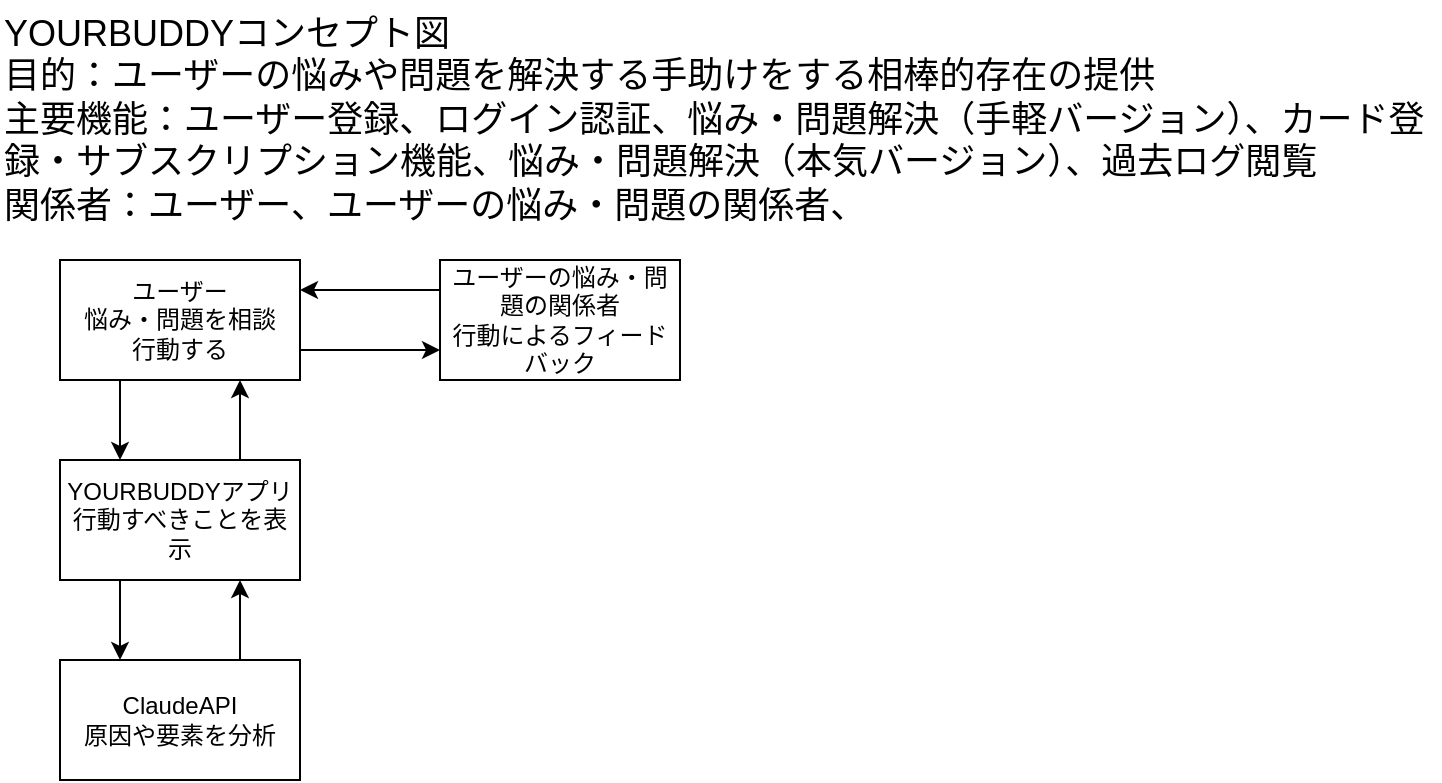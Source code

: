 <mxfile>
    <diagram id="99uDuunbcoaFPtsXTFgR" name="コンセプト図">
        <mxGraphModel dx="387" dy="427" grid="1" gridSize="10" guides="1" tooltips="1" connect="1" arrows="1" fold="1" page="1" pageScale="1" pageWidth="827" pageHeight="1169" math="0" shadow="0">
            <root>
                <mxCell id="0"/>
                <mxCell id="1" parent="0"/>
                <mxCell id="3" value="&lt;font style=&quot;font-size: 18px;&quot;&gt;YOURBUDDYコンセプト図&lt;br&gt;目的：ユーザーの悩みや問題を解決する手助けをする相棒的存在の提供&lt;br&gt;主要機能：ユーザー登録、ログイン認証、悩み・問題解決（手軽バージョン）、カード登録・サブスクリプション機能、悩み・問題解決（本気バージョン）、過去ログ閲覧&lt;br&gt;関係者：ユーザー、ユーザーの悩み・問題の関係者、&lt;/font&gt;" style="text;html=1;strokeColor=none;fillColor=none;align=left;verticalAlign=middle;whiteSpace=wrap;rounded=0;" parent="1" vertex="1">
                    <mxGeometry x="10" y="60" width="720" height="120" as="geometry"/>
                </mxCell>
                <mxCell id="13" style="edgeStyle=none;html=1;exitX=0.25;exitY=1;exitDx=0;exitDy=0;entryX=0.25;entryY=0;entryDx=0;entryDy=0;" parent="1" source="4" target="11" edge="1">
                    <mxGeometry relative="1" as="geometry"/>
                </mxCell>
                <mxCell id="19" style="edgeStyle=none;html=1;exitX=1;exitY=0.75;exitDx=0;exitDy=0;entryX=0;entryY=0.75;entryDx=0;entryDy=0;" parent="1" source="4" target="6" edge="1">
                    <mxGeometry relative="1" as="geometry"/>
                </mxCell>
                <mxCell id="4" value="ユーザー&lt;br&gt;悩み・問題を相談&lt;br&gt;行動する" style="rounded=0;whiteSpace=wrap;html=1;" parent="1" vertex="1">
                    <mxGeometry x="40" y="190" width="120" height="60" as="geometry"/>
                </mxCell>
                <mxCell id="22" style="edgeStyle=none;html=1;exitX=0.75;exitY=0;exitDx=0;exitDy=0;entryX=0.75;entryY=1;entryDx=0;entryDy=0;" parent="1" source="5" target="11" edge="1">
                    <mxGeometry relative="1" as="geometry"/>
                </mxCell>
                <mxCell id="5" value="ClaudeAPI&lt;br&gt;原因や要素を分析" style="rounded=0;whiteSpace=wrap;html=1;" parent="1" vertex="1">
                    <mxGeometry x="40" y="390" width="120" height="60" as="geometry"/>
                </mxCell>
                <mxCell id="20" style="edgeStyle=none;html=1;exitX=0;exitY=0.25;exitDx=0;exitDy=0;entryX=1;entryY=0.25;entryDx=0;entryDy=0;" parent="1" source="6" target="4" edge="1">
                    <mxGeometry relative="1" as="geometry"/>
                </mxCell>
                <mxCell id="6" value="ユーザーの悩み・問題の関係者&lt;br&gt;行動によるフィードバック" style="rounded=0;whiteSpace=wrap;html=1;" parent="1" vertex="1">
                    <mxGeometry x="230" y="190" width="120" height="60" as="geometry"/>
                </mxCell>
                <mxCell id="14" style="edgeStyle=none;html=1;exitX=0.75;exitY=0;exitDx=0;exitDy=0;entryX=0.75;entryY=1;entryDx=0;entryDy=0;" parent="1" source="11" target="4" edge="1">
                    <mxGeometry relative="1" as="geometry"/>
                </mxCell>
                <mxCell id="21" style="edgeStyle=none;html=1;exitX=0.25;exitY=1;exitDx=0;exitDy=0;entryX=0.25;entryY=0;entryDx=0;entryDy=0;" parent="1" source="11" target="5" edge="1">
                    <mxGeometry relative="1" as="geometry"/>
                </mxCell>
                <mxCell id="11" value="YOURBUDDYアプリ&lt;br&gt;行動すべきことを表示" style="rounded=0;whiteSpace=wrap;html=1;" parent="1" vertex="1">
                    <mxGeometry x="40" y="290" width="120" height="60" as="geometry"/>
                </mxCell>
            </root>
        </mxGraphModel>
    </diagram>
    <diagram id="IsaR9FVwqbaSejbNzzjN" name="ユーザーシナリオ図">
        <mxGraphModel dx="787" dy="427" grid="1" gridSize="10" guides="1" tooltips="1" connect="1" arrows="1" fold="1" page="1" pageScale="1" pageWidth="827" pageHeight="1169" math="0" shadow="0">
            <root>
                <mxCell id="0"/>
                <mxCell id="1" parent="0"/>
                <mxCell id="NUwCqqnyy-Vu7m6gOZ0u-1" value="ユーザーシナリオ図" style="text;html=1;strokeColor=none;fillColor=none;align=left;verticalAlign=middle;whiteSpace=wrap;rounded=0;" parent="1" vertex="1">
                    <mxGeometry x="10" width="500" height="60" as="geometry"/>
                </mxCell>
                <mxCell id="NUwCqqnyy-Vu7m6gOZ0u-14" style="edgeStyle=none;html=1;exitX=0.5;exitY=1;exitDx=0;exitDy=0;entryX=0.5;entryY=0;entryDx=0;entryDy=0;" parent="1" source="NUwCqqnyy-Vu7m6gOZ0u-2" target="NUwCqqnyy-Vu7m6gOZ0u-3" edge="1">
                    <mxGeometry relative="1" as="geometry"/>
                </mxCell>
                <mxCell id="NUwCqqnyy-Vu7m6gOZ0u-2" value="悩み・問題の発生" style="rounded=0;whiteSpace=wrap;html=1;" parent="1" vertex="1">
                    <mxGeometry x="20" y="80" width="120" height="40" as="geometry"/>
                </mxCell>
                <mxCell id="NUwCqqnyy-Vu7m6gOZ0u-15" style="edgeStyle=none;html=1;exitX=0.5;exitY=1;exitDx=0;exitDy=0;entryX=0.5;entryY=0;entryDx=0;entryDy=0;" parent="1" source="NUwCqqnyy-Vu7m6gOZ0u-3" target="NUwCqqnyy-Vu7m6gOZ0u-4" edge="1">
                    <mxGeometry relative="1" as="geometry"/>
                </mxCell>
                <mxCell id="NUwCqqnyy-Vu7m6gOZ0u-3" value="アプリを開く" style="rounded=0;whiteSpace=wrap;html=1;" parent="1" vertex="1">
                    <mxGeometry x="20" y="140" width="120" height="40" as="geometry"/>
                </mxCell>
                <mxCell id="NUwCqqnyy-Vu7m6gOZ0u-30" style="edgeStyle=none;html=1;exitX=0.5;exitY=1;exitDx=0;exitDy=0;entryX=0.5;entryY=0;entryDx=0;entryDy=0;fillColor=#6a00ff;strokeColor=#3700CC;" parent="1" source="NUwCqqnyy-Vu7m6gOZ0u-4" target="NUwCqqnyy-Vu7m6gOZ0u-27" edge="1">
                    <mxGeometry relative="1" as="geometry">
                        <Array as="points">
                            <mxPoint x="80" y="270"/>
                            <mxPoint x="225" y="270"/>
                        </Array>
                    </mxGeometry>
                </mxCell>
                <mxCell id="NUwCqqnyy-Vu7m6gOZ0u-31" style="edgeStyle=none;html=1;exitX=0.5;exitY=1;exitDx=0;exitDy=0;entryX=0.5;entryY=0;entryDx=0;entryDy=0;" parent="1" source="NUwCqqnyy-Vu7m6gOZ0u-4" target="NUwCqqnyy-Vu7m6gOZ0u-6" edge="1">
                    <mxGeometry relative="1" as="geometry"/>
                </mxCell>
                <mxCell id="NUwCqqnyy-Vu7m6gOZ0u-4" value="新規登録 or ログイン" style="rounded=0;whiteSpace=wrap;html=1;" parent="1" vertex="1">
                    <mxGeometry x="20" y="210" width="120" height="40" as="geometry"/>
                </mxCell>
                <mxCell id="NUwCqqnyy-Vu7m6gOZ0u-20" style="edgeStyle=none;html=1;exitX=1;exitY=0.5;exitDx=0;exitDy=0;entryX=0;entryY=0.5;entryDx=0;entryDy=0;" parent="1" source="NUwCqqnyy-Vu7m6gOZ0u-5" target="NUwCqqnyy-Vu7m6gOZ0u-18" edge="1">
                    <mxGeometry relative="1" as="geometry"/>
                </mxCell>
                <mxCell id="huTUI1l_NtO0qz8hWozB-12" style="edgeStyle=none;html=1;exitX=1;exitY=0.25;exitDx=0;exitDy=0;entryX=0;entryY=0.25;entryDx=0;entryDy=0;fontSize=18;fillColor=#6a00ff;strokeColor=#3700CC;" edge="1" parent="1" source="NUwCqqnyy-Vu7m6gOZ0u-5" target="NUwCqqnyy-Vu7m6gOZ0u-18">
                    <mxGeometry relative="1" as="geometry"/>
                </mxCell>
                <mxCell id="NUwCqqnyy-Vu7m6gOZ0u-5" value="悩み・問題を入力" style="rounded=0;whiteSpace=wrap;html=1;" parent="1" vertex="1">
                    <mxGeometry x="325" y="420" width="120" height="40" as="geometry"/>
                </mxCell>
                <mxCell id="NUwCqqnyy-Vu7m6gOZ0u-9" style="edgeStyle=none;html=1;exitX=1;exitY=0.5;exitDx=0;exitDy=0;entryX=0;entryY=0.5;entryDx=0;entryDy=0;" parent="1" source="NUwCqqnyy-Vu7m6gOZ0u-6" target="NUwCqqnyy-Vu7m6gOZ0u-7" edge="1">
                    <mxGeometry relative="1" as="geometry"/>
                </mxCell>
                <mxCell id="NUwCqqnyy-Vu7m6gOZ0u-10" style="edgeStyle=none;html=1;exitX=1;exitY=0.5;exitDx=0;exitDy=0;entryX=0;entryY=0.5;entryDx=0;entryDy=0;fillColor=#6a00ff;strokeColor=#3700CC;" parent="1" source="NUwCqqnyy-Vu7m6gOZ0u-6" target="NUwCqqnyy-Vu7m6gOZ0u-8" edge="1">
                    <mxGeometry relative="1" as="geometry">
                        <Array as="points">
                            <mxPoint x="155" y="440"/>
                            <mxPoint x="155" y="510"/>
                        </Array>
                    </mxGeometry>
                </mxCell>
                <mxCell id="NUwCqqnyy-Vu7m6gOZ0u-23" style="edgeStyle=none;html=1;exitX=0.5;exitY=1;exitDx=0;exitDy=0;entryX=0.5;entryY=0;entryDx=0;entryDy=0;" parent="1" source="NUwCqqnyy-Vu7m6gOZ0u-6" target="NUwCqqnyy-Vu7m6gOZ0u-22" edge="1">
                    <mxGeometry relative="1" as="geometry"/>
                </mxCell>
                <mxCell id="huTUI1l_NtO0qz8hWozB-1" style="edgeStyle=none;html=1;exitX=0.75;exitY=1;exitDx=0;exitDy=0;entryX=0.75;entryY=0;entryDx=0;entryDy=0;fontSize=18;fillColor=#6a00ff;strokeColor=#3700CC;" edge="1" parent="1" source="NUwCqqnyy-Vu7m6gOZ0u-6" target="NUwCqqnyy-Vu7m6gOZ0u-22">
                    <mxGeometry relative="1" as="geometry"/>
                </mxCell>
                <mxCell id="huTUI1l_NtO0qz8hWozB-4" style="edgeStyle=none;html=1;exitX=1;exitY=0.25;exitDx=0;exitDy=0;entryX=0;entryY=0.25;entryDx=0;entryDy=0;fontSize=18;fillColor=#6a00ff;strokeColor=#3700CC;" edge="1" parent="1" source="NUwCqqnyy-Vu7m6gOZ0u-6" target="NUwCqqnyy-Vu7m6gOZ0u-7">
                    <mxGeometry relative="1" as="geometry"/>
                </mxCell>
                <mxCell id="huTUI1l_NtO0qz8hWozB-5" style="edgeStyle=none;html=1;exitX=1;exitY=0.5;exitDx=0;exitDy=0;entryX=0;entryY=0.25;entryDx=0;entryDy=0;fontSize=18;" edge="1" parent="1" source="NUwCqqnyy-Vu7m6gOZ0u-6" target="NUwCqqnyy-Vu7m6gOZ0u-8">
                    <mxGeometry relative="1" as="geometry">
                        <Array as="points">
                            <mxPoint x="160" y="440"/>
                            <mxPoint x="160" y="500"/>
                        </Array>
                    </mxGeometry>
                </mxCell>
                <mxCell id="NUwCqqnyy-Vu7m6gOZ0u-6" value="モードを選択" style="rounded=0;whiteSpace=wrap;html=1;" parent="1" vertex="1">
                    <mxGeometry x="20" y="420" width="120" height="40" as="geometry"/>
                </mxCell>
                <mxCell id="NUwCqqnyy-Vu7m6gOZ0u-12" style="edgeStyle=none;html=1;exitX=1;exitY=0.5;exitDx=0;exitDy=0;entryX=0;entryY=0.5;entryDx=0;entryDy=0;" parent="1" source="NUwCqqnyy-Vu7m6gOZ0u-7" target="NUwCqqnyy-Vu7m6gOZ0u-5" edge="1">
                    <mxGeometry relative="1" as="geometry"/>
                </mxCell>
                <mxCell id="huTUI1l_NtO0qz8hWozB-11" style="edgeStyle=none;html=1;exitX=1;exitY=0.25;exitDx=0;exitDy=0;entryX=0;entryY=0.25;entryDx=0;entryDy=0;fontSize=18;fillColor=#6a00ff;strokeColor=#3700CC;" edge="1" parent="1" source="NUwCqqnyy-Vu7m6gOZ0u-7" target="NUwCqqnyy-Vu7m6gOZ0u-5">
                    <mxGeometry relative="1" as="geometry"/>
                </mxCell>
                <mxCell id="NUwCqqnyy-Vu7m6gOZ0u-7" value="簡易モード" style="rounded=0;whiteSpace=wrap;html=1;" parent="1" vertex="1">
                    <mxGeometry x="175" y="420" width="120" height="40" as="geometry"/>
                </mxCell>
                <mxCell id="huTUI1l_NtO0qz8hWozB-7" style="edgeStyle=none;html=1;exitX=1;exitY=0.25;exitDx=0;exitDy=0;entryX=0;entryY=0.25;entryDx=0;entryDy=0;fontSize=18;" edge="1" parent="1" source="NUwCqqnyy-Vu7m6gOZ0u-8" target="NUwCqqnyy-Vu7m6gOZ0u-11">
                    <mxGeometry relative="1" as="geometry"/>
                </mxCell>
                <mxCell id="huTUI1l_NtO0qz8hWozB-9" style="edgeStyle=none;html=1;exitX=1;exitY=0.5;exitDx=0;exitDy=0;entryX=0;entryY=0.5;entryDx=0;entryDy=0;fontSize=18;fillColor=#6a00ff;strokeColor=#3700CC;" edge="1" parent="1" source="NUwCqqnyy-Vu7m6gOZ0u-8" target="NUwCqqnyy-Vu7m6gOZ0u-11">
                    <mxGeometry relative="1" as="geometry"/>
                </mxCell>
                <mxCell id="NUwCqqnyy-Vu7m6gOZ0u-8" value="本気モード" style="rounded=0;whiteSpace=wrap;html=1;" parent="1" vertex="1">
                    <mxGeometry x="175" y="490" width="120" height="40" as="geometry"/>
                </mxCell>
                <mxCell id="huTUI1l_NtO0qz8hWozB-8" style="edgeStyle=none;html=1;exitX=1;exitY=0.25;exitDx=0;exitDy=0;entryX=0;entryY=0.25;entryDx=0;entryDy=0;fontSize=18;" edge="1" parent="1" source="NUwCqqnyy-Vu7m6gOZ0u-11" target="NUwCqqnyy-Vu7m6gOZ0u-19">
                    <mxGeometry relative="1" as="geometry"/>
                </mxCell>
                <mxCell id="huTUI1l_NtO0qz8hWozB-10" style="edgeStyle=none;html=1;exitX=1;exitY=0.5;exitDx=0;exitDy=0;entryX=0;entryY=0.5;entryDx=0;entryDy=0;fontSize=18;fillColor=#6a00ff;strokeColor=#3700CC;" edge="1" parent="1" source="NUwCqqnyy-Vu7m6gOZ0u-11" target="NUwCqqnyy-Vu7m6gOZ0u-19">
                    <mxGeometry relative="1" as="geometry"/>
                </mxCell>
                <mxCell id="NUwCqqnyy-Vu7m6gOZ0u-11" value="悩み・問題を入力" style="rounded=0;whiteSpace=wrap;html=1;" parent="1" vertex="1">
                    <mxGeometry x="325" y="490" width="120" height="40" as="geometry"/>
                </mxCell>
                <mxCell id="NUwCqqnyy-Vu7m6gOZ0u-18" value="質問から選択肢を選ぶ" style="rounded=0;whiteSpace=wrap;html=1;" parent="1" vertex="1">
                    <mxGeometry x="475" y="420" width="120" height="40" as="geometry"/>
                </mxCell>
                <mxCell id="NUwCqqnyy-Vu7m6gOZ0u-19" value="質問から選択肢に加え、具体的な答えも入力する" style="rounded=0;whiteSpace=wrap;html=1;" parent="1" vertex="1">
                    <mxGeometry x="475" y="490" width="120" height="40" as="geometry"/>
                </mxCell>
                <mxCell id="NUwCqqnyy-Vu7m6gOZ0u-26" style="edgeStyle=none;html=1;exitX=0.5;exitY=1;exitDx=0;exitDy=0;entryX=0.5;entryY=0;entryDx=0;entryDy=0;" parent="1" source="NUwCqqnyy-Vu7m6gOZ0u-22" target="NUwCqqnyy-Vu7m6gOZ0u-24" edge="1">
                    <mxGeometry relative="1" as="geometry"/>
                </mxCell>
                <mxCell id="c7YUcVk2345KTZ8ia8l4-3" style="edgeStyle=none;html=1;exitX=0.75;exitY=1;exitDx=0;exitDy=0;entryX=0.5;entryY=0;entryDx=0;entryDy=0;" edge="1" parent="1" source="NUwCqqnyy-Vu7m6gOZ0u-22" target="c7YUcVk2345KTZ8ia8l4-2">
                    <mxGeometry relative="1" as="geometry"/>
                </mxCell>
                <mxCell id="hFkEl9__5KfBuYzXqYSl-4" style="edgeStyle=none;html=1;exitX=1;exitY=0.5;exitDx=0;exitDy=0;entryX=0;entryY=0.5;entryDx=0;entryDy=0;" edge="1" parent="1" source="NUwCqqnyy-Vu7m6gOZ0u-22" target="hFkEl9__5KfBuYzXqYSl-1">
                    <mxGeometry relative="1" as="geometry"/>
                </mxCell>
                <mxCell id="huTUI1l_NtO0qz8hWozB-2" style="edgeStyle=none;html=1;exitX=1;exitY=0.25;exitDx=0;exitDy=0;entryX=0;entryY=0.25;entryDx=0;entryDy=0;fontSize=18;fillColor=#6a00ff;strokeColor=#3700CC;" edge="1" parent="1" source="NUwCqqnyy-Vu7m6gOZ0u-22" target="hFkEl9__5KfBuYzXqYSl-1">
                    <mxGeometry relative="1" as="geometry"/>
                </mxCell>
                <mxCell id="NUwCqqnyy-Vu7m6gOZ0u-22" value="結果画面｛構造図、壁とタスク、行動スケジュール等｝を見て行動する" style="rounded=0;whiteSpace=wrap;html=1;" parent="1" vertex="1">
                    <mxGeometry x="15" y="550" width="175" height="60" as="geometry"/>
                </mxCell>
                <mxCell id="NUwCqqnyy-Vu7m6gOZ0u-24" value="悩み・問題の解決&amp;nbsp;" style="rounded=0;whiteSpace=wrap;html=1;" parent="1" vertex="1">
                    <mxGeometry x="20" y="660" width="130" height="40" as="geometry"/>
                </mxCell>
                <mxCell id="NUwCqqnyy-Vu7m6gOZ0u-29" style="edgeStyle=none;html=1;exitX=0.5;exitY=1;exitDx=0;exitDy=0;entryX=0.5;entryY=0;entryDx=0;entryDy=0;fillColor=#6a00ff;strokeColor=#3700CC;" parent="1" source="NUwCqqnyy-Vu7m6gOZ0u-27" target="NUwCqqnyy-Vu7m6gOZ0u-6" edge="1">
                    <mxGeometry relative="1" as="geometry">
                        <Array as="points">
                            <mxPoint x="225" y="380"/>
                            <mxPoint x="80" y="380"/>
                        </Array>
                    </mxGeometry>
                </mxCell>
                <mxCell id="NUwCqqnyy-Vu7m6gOZ0u-27" value="サブスクリプション登録" style="rounded=0;whiteSpace=wrap;html=1;" parent="1" vertex="1">
                    <mxGeometry x="165" y="300" width="120" height="40" as="geometry"/>
                </mxCell>
                <mxCell id="c7YUcVk2345KTZ8ia8l4-2" value="新たな悩み・問題の出現" style="rounded=0;whiteSpace=wrap;html=1;" vertex="1" parent="1">
                    <mxGeometry x="175" y="660" width="145" height="40" as="geometry"/>
                </mxCell>
                <mxCell id="hFkEl9__5KfBuYzXqYSl-2" style="edgeStyle=none;html=1;exitX=0;exitY=0.5;exitDx=0;exitDy=0;entryX=1;entryY=0.5;entryDx=0;entryDy=0;" edge="1" parent="1" source="hFkEl9__5KfBuYzXqYSl-1" target="NUwCqqnyy-Vu7m6gOZ0u-22">
                    <mxGeometry relative="1" as="geometry"/>
                </mxCell>
                <mxCell id="huTUI1l_NtO0qz8hWozB-3" style="edgeStyle=none;html=1;fontSize=18;fillColor=#6a00ff;strokeColor=#3700CC;entryX=1;entryY=0.25;entryDx=0;entryDy=0;" edge="1" parent="1" target="NUwCqqnyy-Vu7m6gOZ0u-22">
                    <mxGeometry relative="1" as="geometry">
                        <mxPoint x="269" y="570" as="sourcePoint"/>
                        <mxPoint x="240" y="550" as="targetPoint"/>
                    </mxGeometry>
                </mxCell>
                <mxCell id="hFkEl9__5KfBuYzXqYSl-1" value="過去ログ閲覧" style="rounded=0;whiteSpace=wrap;html=1;" vertex="1" parent="1">
                    <mxGeometry x="269" y="560" width="145" height="40" as="geometry"/>
                </mxCell>
            </root>
        </mxGraphModel>
    </diagram>
    <diagram id="D85GqzytLcxn1Z9-oxkU" name="画面遷移図">
        <mxGraphModel dx="387" dy="427" grid="1" gridSize="10" guides="1" tooltips="1" connect="1" arrows="1" fold="1" page="1" pageScale="1" pageWidth="827" pageHeight="1169" math="0" shadow="0">
            <root>
                <mxCell id="0"/>
                <mxCell id="1" parent="0"/>
                <mxCell id="tf5ok3Z_R-oxrBmhiGZr-1" value="画面遷移図" style="text;html=1;strokeColor=none;fillColor=none;align=center;verticalAlign=middle;whiteSpace=wrap;rounded=0;" parent="1" vertex="1">
                    <mxGeometry y="10" width="160" height="30" as="geometry"/>
                </mxCell>
                <mxCell id="tf5ok3Z_R-oxrBmhiGZr-6" style="edgeStyle=none;html=1;exitX=0.5;exitY=1;exitDx=0;exitDy=0;entryX=0.5;entryY=0;entryDx=0;entryDy=0;" parent="1" source="tf5ok3Z_R-oxrBmhiGZr-2" target="tf5ok3Z_R-oxrBmhiGZr-3" edge="1">
                    <mxGeometry relative="1" as="geometry"/>
                </mxCell>
                <mxCell id="tf5ok3Z_R-oxrBmhiGZr-2" value="スプラッシュ画面" style="rounded=0;whiteSpace=wrap;html=1;" parent="1" vertex="1">
                    <mxGeometry x="30" y="60" width="130" height="40" as="geometry"/>
                </mxCell>
                <mxCell id="tf5ok3Z_R-oxrBmhiGZr-7" style="edgeStyle=none;html=1;exitX=1;exitY=0.5;exitDx=0;exitDy=0;entryX=0;entryY=0.5;entryDx=0;entryDy=0;" parent="1" source="tf5ok3Z_R-oxrBmhiGZr-3" target="tf5ok3Z_R-oxrBmhiGZr-4" edge="1">
                    <mxGeometry relative="1" as="geometry"/>
                </mxCell>
                <mxCell id="TDeQ8tisna32SfTYIqyU-1" style="edgeStyle=none;html=1;exitX=0.5;exitY=1;exitDx=0;exitDy=0;entryX=0.5;entryY=0;entryDx=0;entryDy=0;" parent="1" source="tf5ok3Z_R-oxrBmhiGZr-3" target="tf5ok3Z_R-oxrBmhiGZr-9" edge="1">
                    <mxGeometry relative="1" as="geometry"/>
                </mxCell>
                <mxCell id="tf5ok3Z_R-oxrBmhiGZr-3" value="ログイン画面" style="rounded=0;whiteSpace=wrap;html=1;" parent="1" vertex="1">
                    <mxGeometry x="30" y="140" width="130" height="40" as="geometry"/>
                </mxCell>
                <mxCell id="tf5ok3Z_R-oxrBmhiGZr-8" style="edgeStyle=none;html=1;exitX=1;exitY=0.5;exitDx=0;exitDy=0;entryX=0;entryY=0.5;entryDx=0;entryDy=0;" parent="1" source="tf5ok3Z_R-oxrBmhiGZr-4" target="tf5ok3Z_R-oxrBmhiGZr-5" edge="1">
                    <mxGeometry relative="1" as="geometry"/>
                </mxCell>
                <mxCell id="tf5ok3Z_R-oxrBmhiGZr-4" value="新規登録画面" style="rounded=0;whiteSpace=wrap;html=1;" parent="1" vertex="1">
                    <mxGeometry x="200" y="140" width="110" height="40" as="geometry"/>
                </mxCell>
                <mxCell id="tf5ok3Z_R-oxrBmhiGZr-5" value="Google認証画面" style="rounded=0;whiteSpace=wrap;html=1;" parent="1" vertex="1">
                    <mxGeometry x="361" y="140" width="106" height="40" as="geometry"/>
                </mxCell>
                <mxCell id="TDeQ8tisna32SfTYIqyU-4" style="edgeStyle=none;html=1;entryX=0.5;entryY=0;entryDx=0;entryDy=0;exitX=0.5;exitY=1;exitDx=0;exitDy=0;" parent="1" source="tf5ok3Z_R-oxrBmhiGZr-9" target="TDeQ8tisna32SfTYIqyU-2" edge="1">
                    <mxGeometry relative="1" as="geometry">
                        <mxPoint x="240" y="250" as="sourcePoint"/>
                    </mxGeometry>
                </mxCell>
                <mxCell id="TDeQ8tisna32SfTYIqyU-5" style="edgeStyle=none;html=1;exitX=0.5;exitY=1;exitDx=0;exitDy=0;entryX=0.5;entryY=0;entryDx=0;entryDy=0;" parent="1" source="tf5ok3Z_R-oxrBmhiGZr-9" target="TDeQ8tisna32SfTYIqyU-3" edge="1">
                    <mxGeometry relative="1" as="geometry">
                        <Array as="points">
                            <mxPoint x="100" y="270"/>
                            <mxPoint x="270" y="270"/>
                        </Array>
                    </mxGeometry>
                </mxCell>
                <mxCell id="TDeQ8tisna32SfTYIqyU-7" style="edgeStyle=none;html=1;exitX=0.5;exitY=1;exitDx=0;exitDy=0;entryX=0.5;entryY=0;entryDx=0;entryDy=0;" parent="1" source="tf5ok3Z_R-oxrBmhiGZr-9" target="TDeQ8tisna32SfTYIqyU-6" edge="1">
                    <mxGeometry relative="1" as="geometry">
                        <Array as="points">
                            <mxPoint x="100" y="270"/>
                            <mxPoint x="450" y="270"/>
                        </Array>
                    </mxGeometry>
                </mxCell>
                <mxCell id="tf5ok3Z_R-oxrBmhiGZr-9" value="ホーム画面" style="rounded=0;whiteSpace=wrap;html=1;" parent="1" vertex="1">
                    <mxGeometry x="30" y="220" width="130" height="40" as="geometry"/>
                </mxCell>
                <mxCell id="TDeQ8tisna32SfTYIqyU-10" style="edgeStyle=none;html=1;exitX=0.5;exitY=1;exitDx=0;exitDy=0;entryX=0.5;entryY=0;entryDx=0;entryDy=0;" parent="1" source="TDeQ8tisna32SfTYIqyU-2" target="TDeQ8tisna32SfTYIqyU-8" edge="1">
                    <mxGeometry relative="1" as="geometry"/>
                </mxCell>
                <mxCell id="TDeQ8tisna32SfTYIqyU-2" value="悩み・問題解決（簡易）" style="rounded=0;whiteSpace=wrap;html=1;" parent="1" vertex="1">
                    <mxGeometry x="30" y="300" width="140" height="40" as="geometry"/>
                </mxCell>
                <mxCell id="TDeQ8tisna32SfTYIqyU-11" style="edgeStyle=none;html=1;exitX=0.5;exitY=1;exitDx=0;exitDy=0;entryX=0.5;entryY=0;entryDx=0;entryDy=0;" parent="1" source="TDeQ8tisna32SfTYIqyU-3" target="TDeQ8tisna32SfTYIqyU-9" edge="1">
                    <mxGeometry relative="1" as="geometry"/>
                </mxCell>
                <mxCell id="TDeQ8tisna32SfTYIqyU-3" value="悩み・問題解決（本気）" style="rounded=0;whiteSpace=wrap;html=1;" parent="1" vertex="1">
                    <mxGeometry x="200" y="300" width="140" height="40" as="geometry"/>
                </mxCell>
                <mxCell id="TDeQ8tisna32SfTYIqyU-24" style="edgeStyle=none;html=1;exitX=0.5;exitY=1;exitDx=0;exitDy=0;entryX=0.5;entryY=0;entryDx=0;entryDy=0;" parent="1" source="TDeQ8tisna32SfTYIqyU-6" target="TDeQ8tisna32SfTYIqyU-23" edge="1">
                    <mxGeometry relative="1" as="geometry"/>
                </mxCell>
                <mxCell id="TDeQ8tisna32SfTYIqyU-6" value="過去のログ画面" style="rounded=0;whiteSpace=wrap;html=1;" parent="1" vertex="1">
                    <mxGeometry x="380" y="300" width="140" height="40" as="geometry"/>
                </mxCell>
                <mxCell id="TDeQ8tisna32SfTYIqyU-14" style="edgeStyle=none;html=1;exitX=0.5;exitY=1;exitDx=0;exitDy=0;entryX=0.5;entryY=0;entryDx=0;entryDy=0;" parent="1" source="TDeQ8tisna32SfTYIqyU-8" target="TDeQ8tisna32SfTYIqyU-12" edge="1">
                    <mxGeometry relative="1" as="geometry"/>
                </mxCell>
                <mxCell id="TDeQ8tisna32SfTYIqyU-8" value="質問、回答画面" style="rounded=0;whiteSpace=wrap;html=1;" parent="1" vertex="1">
                    <mxGeometry x="30" y="360" width="140" height="40" as="geometry"/>
                </mxCell>
                <mxCell id="TDeQ8tisna32SfTYIqyU-15" style="edgeStyle=none;html=1;exitX=0.5;exitY=1;exitDx=0;exitDy=0;entryX=0.5;entryY=0;entryDx=0;entryDy=0;" parent="1" source="TDeQ8tisna32SfTYIqyU-9" edge="1">
                    <mxGeometry relative="1" as="geometry">
                        <mxPoint x="270" y="430" as="targetPoint"/>
                    </mxGeometry>
                </mxCell>
                <mxCell id="TDeQ8tisna32SfTYIqyU-9" value="質問、回答画面" style="rounded=0;whiteSpace=wrap;html=1;" parent="1" vertex="1">
                    <mxGeometry x="200" y="360" width="140" height="40" as="geometry"/>
                </mxCell>
                <mxCell id="J6WFKJa1j7KVm9OCfVns-3" style="edgeStyle=none;html=1;exitX=0.5;exitY=1;exitDx=0;exitDy=0;entryX=0.5;entryY=0;entryDx=0;entryDy=0;" edge="1" parent="1" source="TDeQ8tisna32SfTYIqyU-12" target="J6WFKJa1j7KVm9OCfVns-1">
                    <mxGeometry relative="1" as="geometry"/>
                </mxCell>
                <mxCell id="TDeQ8tisna32SfTYIqyU-12" value="結果画面：アドバイス" style="rounded=0;whiteSpace=wrap;html=1;" parent="1" vertex="1">
                    <mxGeometry x="30" y="430" width="140" height="40" as="geometry"/>
                </mxCell>
                <mxCell id="TDeQ8tisna32SfTYIqyU-16" style="edgeStyle=none;html=1;exitX=0.5;exitY=1;exitDx=0;exitDy=0;entryX=0.5;entryY=0;entryDx=0;entryDy=0;" parent="1" source="TDeQ8tisna32SfTYIqyU-17" target="TDeQ8tisna32SfTYIqyU-20" edge="1">
                    <mxGeometry relative="1" as="geometry"/>
                </mxCell>
                <mxCell id="TDeQ8tisna32SfTYIqyU-17" value="質問、回答画面" style="rounded=0;whiteSpace=wrap;html=1;" parent="1" vertex="1">
                    <mxGeometry x="380" y="430" width="140" height="40" as="geometry"/>
                </mxCell>
                <mxCell id="TDeQ8tisna32SfTYIqyU-20" value="結果画面" style="rounded=0;whiteSpace=wrap;html=1;" parent="1" vertex="1">
                    <mxGeometry x="380" y="500" width="140" height="40" as="geometry"/>
                </mxCell>
                <mxCell id="TDeQ8tisna32SfTYIqyU-25" style="edgeStyle=none;html=1;exitX=0.5;exitY=1;exitDx=0;exitDy=0;entryX=0.5;entryY=0;entryDx=0;entryDy=0;" parent="1" source="TDeQ8tisna32SfTYIqyU-23" target="TDeQ8tisna32SfTYIqyU-17" edge="1">
                    <mxGeometry relative="1" as="geometry"/>
                </mxCell>
                <mxCell id="TDeQ8tisna32SfTYIqyU-23" value="工程一覧画面" style="rounded=0;whiteSpace=wrap;html=1;" parent="1" vertex="1">
                    <mxGeometry x="380" y="360" width="140" height="40" as="geometry"/>
                </mxCell>
                <mxCell id="J6WFKJa1j7KVm9OCfVns-1" value="結果画面：構造図" style="rounded=0;whiteSpace=wrap;html=1;" vertex="1" parent="1">
                    <mxGeometry x="30" y="500" width="140" height="40" as="geometry"/>
                </mxCell>
                <mxCell id="J6WFKJa1j7KVm9OCfVns-18" style="edgeStyle=none;html=1;exitX=0.5;exitY=1;exitDx=0;exitDy=0;entryX=0.5;entryY=0;entryDx=0;entryDy=0;" edge="1" source="J6WFKJa1j7KVm9OCfVns-21" target="J6WFKJa1j7KVm9OCfVns-23" parent="1">
                    <mxGeometry relative="1" as="geometry"/>
                </mxCell>
                <mxCell id="J6WFKJa1j7KVm9OCfVns-19" style="edgeStyle=none;html=1;exitX=0;exitY=0.5;exitDx=0;exitDy=0;entryX=0;entryY=0.5;entryDx=0;entryDy=0;" edge="1" source="J6WFKJa1j7KVm9OCfVns-21" target="J6WFKJa1j7KVm9OCfVns-25" parent="1">
                    <mxGeometry relative="1" as="geometry">
                        <Array as="points">
                            <mxPoint x="180" y="450"/>
                            <mxPoint x="180" y="600"/>
                        </Array>
                    </mxGeometry>
                </mxCell>
                <mxCell id="J6WFKJa1j7KVm9OCfVns-20" style="edgeStyle=none;html=1;exitX=0;exitY=0.5;exitDx=0;exitDy=0;entryX=0;entryY=0.5;entryDx=0;entryDy=0;" edge="1" source="J6WFKJa1j7KVm9OCfVns-21" target="J6WFKJa1j7KVm9OCfVns-26" parent="1">
                    <mxGeometry relative="1" as="geometry">
                        <Array as="points">
                            <mxPoint x="180" y="450"/>
                            <mxPoint x="180" y="670"/>
                        </Array>
                    </mxGeometry>
                </mxCell>
                <mxCell id="J6WFKJa1j7KVm9OCfVns-21" value="結果画面：アドバイス" style="rounded=0;whiteSpace=wrap;html=1;" vertex="1" parent="1">
                    <mxGeometry x="200" y="430" width="140" height="40" as="geometry"/>
                </mxCell>
                <mxCell id="J6WFKJa1j7KVm9OCfVns-22" style="edgeStyle=none;html=1;exitX=0.5;exitY=1;exitDx=0;exitDy=0;entryX=0.5;entryY=0;entryDx=0;entryDy=0;" edge="1" source="J6WFKJa1j7KVm9OCfVns-23" target="J6WFKJa1j7KVm9OCfVns-25" parent="1">
                    <mxGeometry relative="1" as="geometry"/>
                </mxCell>
                <mxCell id="J6WFKJa1j7KVm9OCfVns-23" value="結果画面：構造図" style="rounded=0;whiteSpace=wrap;html=1;" vertex="1" parent="1">
                    <mxGeometry x="200" y="500" width="140" height="40" as="geometry"/>
                </mxCell>
                <mxCell id="J6WFKJa1j7KVm9OCfVns-24" style="edgeStyle=none;html=1;exitX=0.5;exitY=1;exitDx=0;exitDy=0;entryX=0.5;entryY=0;entryDx=0;entryDy=0;" edge="1" source="J6WFKJa1j7KVm9OCfVns-25" target="J6WFKJa1j7KVm9OCfVns-26" parent="1">
                    <mxGeometry relative="1" as="geometry"/>
                </mxCell>
                <mxCell id="J6WFKJa1j7KVm9OCfVns-25" value="結果画面：壁とタスク" style="rounded=0;whiteSpace=wrap;html=1;" vertex="1" parent="1">
                    <mxGeometry x="200" y="580" width="140" height="40" as="geometry"/>
                </mxCell>
                <mxCell id="J6WFKJa1j7KVm9OCfVns-26" value="結果画面：スケジュール" style="rounded=0;whiteSpace=wrap;html=1;" vertex="1" parent="1">
                    <mxGeometry x="200" y="650" width="140" height="40" as="geometry"/>
                </mxCell>
            </root>
        </mxGraphModel>
    </diagram>
</mxfile>